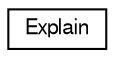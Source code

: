 digraph "Graphical Class Hierarchy"
{
  edge [fontname="FreeSans",fontsize="10",labelfontname="FreeSans",labelfontsize="10"];
  node [fontname="FreeSans",fontsize="10",shape=record];
  rankdir="LR";
  Node0 [label="Explain",height=0.2,width=0.4,color="black", fillcolor="white", style="filled",URL="$structExplain.html"];
}
